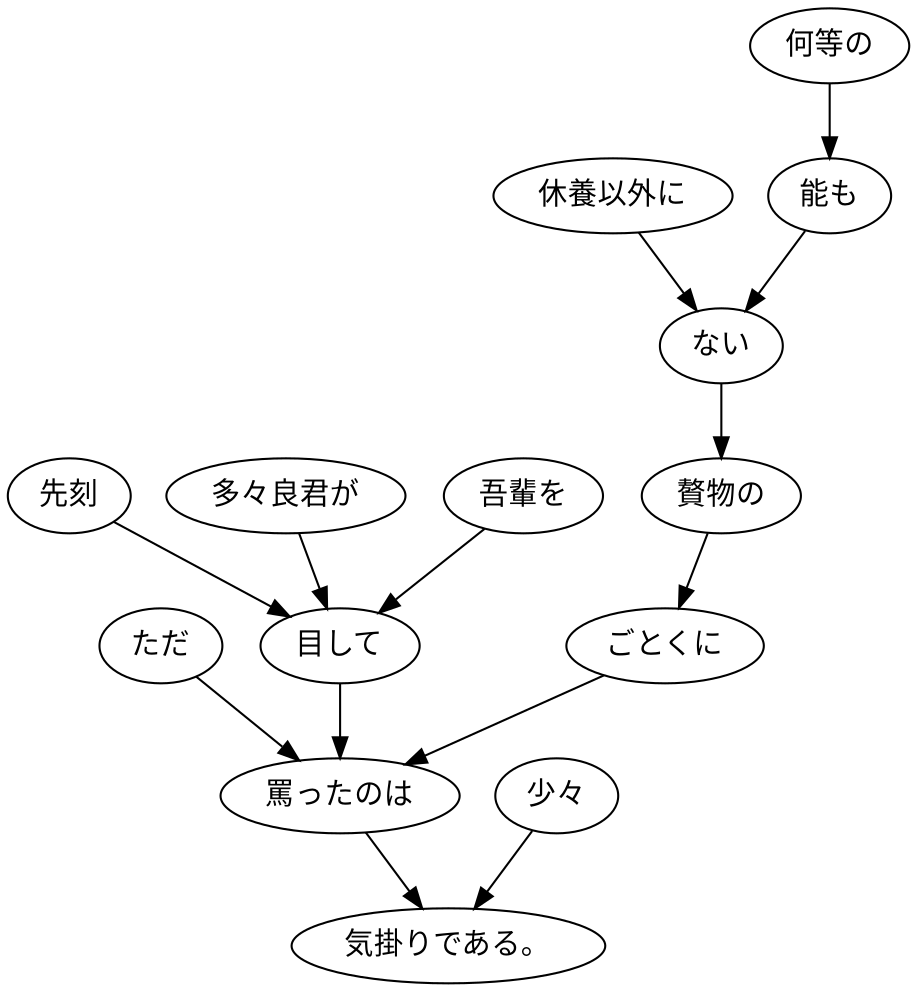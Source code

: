 digraph graph3188 {
	node0 [label="ただ"];
	node1 [label="先刻"];
	node2 [label="多々良君が"];
	node3 [label="吾輩を"];
	node4 [label="目して"];
	node5 [label="休養以外に"];
	node6 [label="何等の"];
	node7 [label="能も"];
	node8 [label="ない"];
	node9 [label="贅物の"];
	node10 [label="ごとくに"];
	node11 [label="罵ったのは"];
	node12 [label="少々"];
	node13 [label="気掛りである。"];
	node0 -> node11;
	node1 -> node4;
	node2 -> node4;
	node3 -> node4;
	node4 -> node11;
	node5 -> node8;
	node6 -> node7;
	node7 -> node8;
	node8 -> node9;
	node9 -> node10;
	node10 -> node11;
	node11 -> node13;
	node12 -> node13;
}
